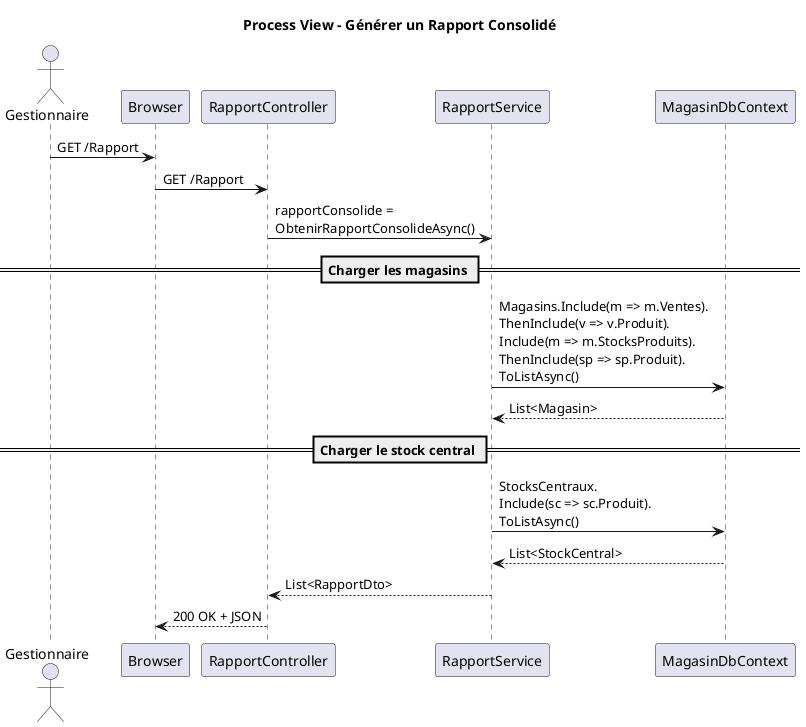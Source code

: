 @startuml "Process View - Génere un Rapport Consolidé"
title Process View - Générer un Rapport Consolidé
actor "Gestionnaire" as Gestionnaire

participant "Browser" as Client
participant "RapportController" as RC
participant "RapportService" as RS
participant "MagasinDbContext" as Db

Gestionnaire -> Client : GET /Rapport
Client -> RC : GET /Rapport
RC -> RS : rapportConsolide =\nObtenirRapportConsolideAsync()


== Charger les magasins ==
RS -> Db : Magasins.Include(m => m.Ventes).\nThenInclude(v => v.Produit).\nInclude(m => m.StocksProduits).\nThenInclude(sp => sp.Produit).\nToListAsync()
Db --> RS : List<Magasin> 

== Charger le stock central ==
RS -> Db : StocksCentraux.\nInclude(sc => sc.Produit).\nToListAsync()
Db --> RS : List<StockCentral> 

RS --> RC : List<RapportDto>
RC --> Client : 200 OK + JSON
@enduml
